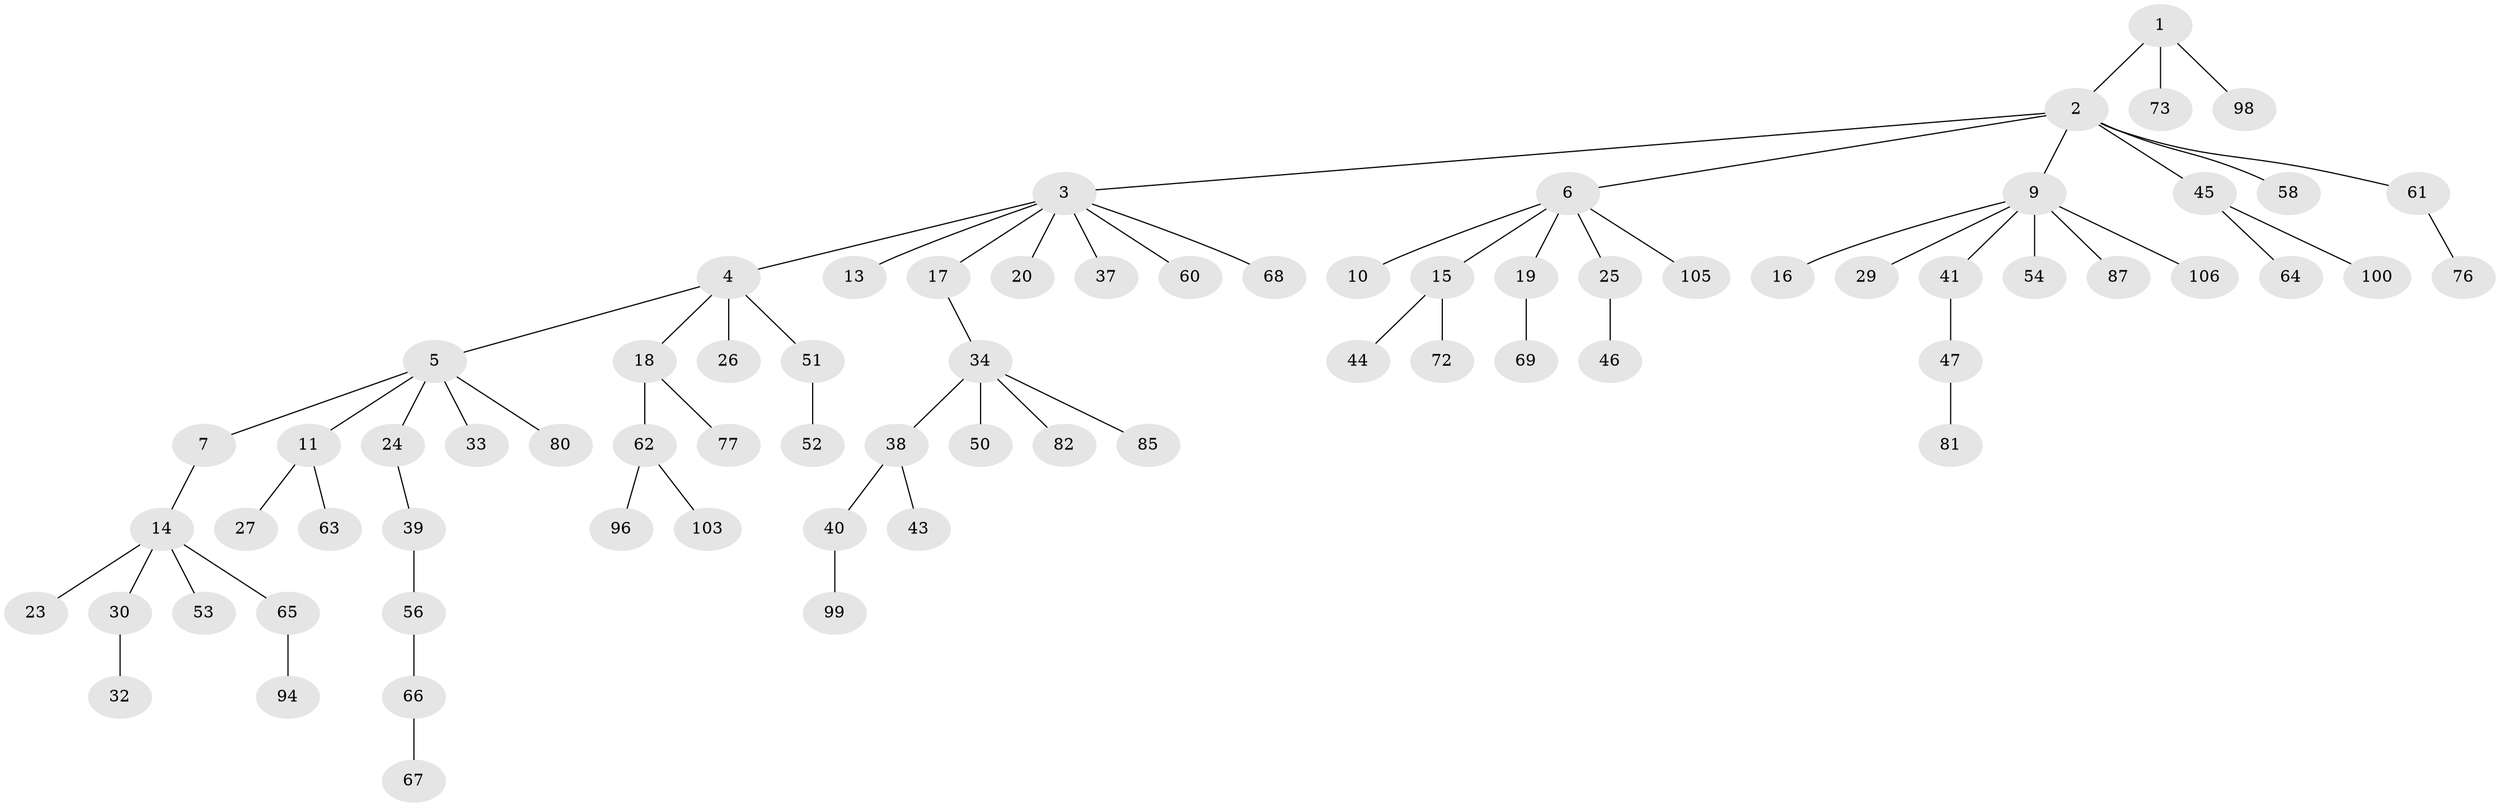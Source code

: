 // original degree distribution, {3: 0.14150943396226415, 6: 0.018867924528301886, 5: 0.03773584905660377, 7: 0.018867924528301886, 4: 0.04716981132075472, 1: 0.5377358490566038, 2: 0.19811320754716982}
// Generated by graph-tools (version 1.1) at 2025/11/02/27/25 16:11:28]
// undirected, 72 vertices, 71 edges
graph export_dot {
graph [start="1"]
  node [color=gray90,style=filled];
  1;
  2 [super="+49"];
  3 [super="+8"];
  4 [super="+21"];
  5 [super="+97"];
  6 [super="+88"];
  7 [super="+12"];
  9 [super="+22"];
  10;
  11 [super="+48"];
  13 [super="+55"];
  14 [super="+59"];
  15 [super="+28"];
  16;
  17;
  18 [super="+91"];
  19 [super="+31"];
  20;
  23;
  24 [super="+35"];
  25;
  26;
  27 [super="+42"];
  29;
  30;
  32 [super="+78"];
  33 [super="+36"];
  34 [super="+71"];
  37;
  38;
  39 [super="+74"];
  40 [super="+86"];
  41 [super="+84"];
  43 [super="+104"];
  44;
  45 [super="+57"];
  46 [super="+89"];
  47;
  50;
  51 [super="+70"];
  52;
  53;
  54;
  56 [super="+75"];
  58;
  60;
  61 [super="+79"];
  62 [super="+93"];
  63;
  64 [super="+92"];
  65 [super="+90"];
  66 [super="+83"];
  67;
  68;
  69;
  72;
  73;
  76;
  77;
  80;
  81;
  82;
  85;
  87 [super="+95"];
  94;
  96;
  98 [super="+102"];
  99 [super="+101"];
  100;
  103;
  105;
  106;
  1 -- 2;
  1 -- 73;
  1 -- 98;
  2 -- 3;
  2 -- 6;
  2 -- 9;
  2 -- 45;
  2 -- 58;
  2 -- 61;
  3 -- 4;
  3 -- 37;
  3 -- 60;
  3 -- 68;
  3 -- 17;
  3 -- 20;
  3 -- 13;
  4 -- 5;
  4 -- 18;
  4 -- 51;
  4 -- 26;
  5 -- 7;
  5 -- 11;
  5 -- 24;
  5 -- 33;
  5 -- 80;
  6 -- 10;
  6 -- 15;
  6 -- 19;
  6 -- 25;
  6 -- 105;
  7 -- 14;
  9 -- 16;
  9 -- 87;
  9 -- 54;
  9 -- 106;
  9 -- 29;
  9 -- 41;
  11 -- 27;
  11 -- 63;
  14 -- 23;
  14 -- 30;
  14 -- 53;
  14 -- 65;
  15 -- 72;
  15 -- 44;
  17 -- 34;
  18 -- 62;
  18 -- 77;
  19 -- 69;
  24 -- 39;
  25 -- 46;
  30 -- 32;
  34 -- 38;
  34 -- 50;
  34 -- 85;
  34 -- 82;
  38 -- 40;
  38 -- 43;
  39 -- 56;
  40 -- 99;
  41 -- 47;
  45 -- 100;
  45 -- 64;
  47 -- 81;
  51 -- 52;
  56 -- 66;
  61 -- 76;
  62 -- 96;
  62 -- 103;
  65 -- 94;
  66 -- 67;
}
